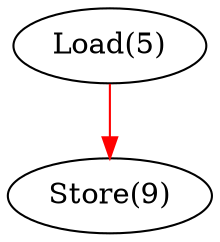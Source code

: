 digraph G {
5 [label="Load(5)", opcode="Load", color=black,ir="  %4 = load i32, i32* %3, align 4, !UID !4"];
9 [label="Store(9)", opcode="Store", color=black,ir="  store i32 %4, i32* %7, align 4, !UID !8"];
/* 5->9;  */
5->9[color=red];
/* 5->9[color=orange];  */
}
